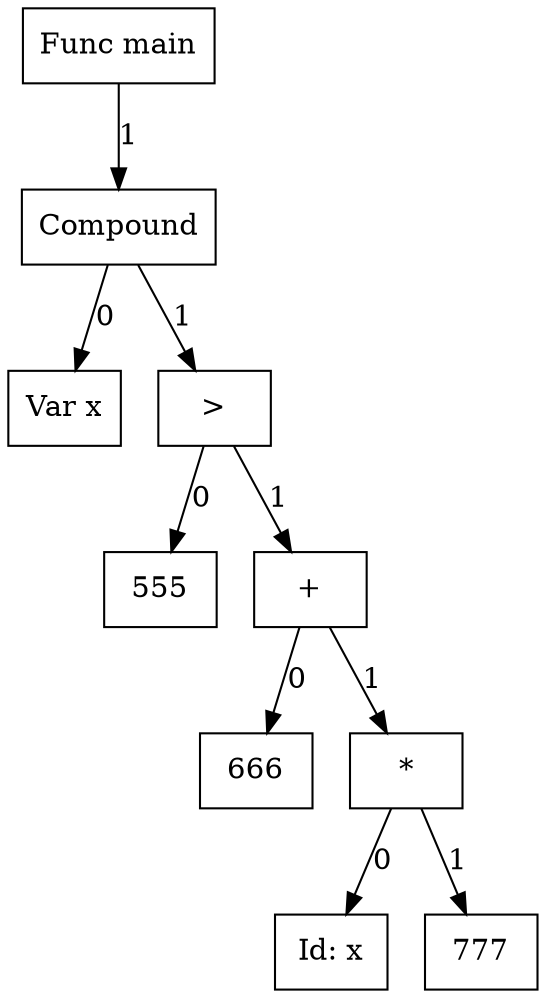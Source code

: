 digraph G {
node9 [label="Func main"; shape=box];
subgraph childNames_9 {
rankdir="LR"; rank="same"; ordering=out
node8 [label="Compound"; shape=box];
}

subgraph childPtrs_9 {
rankdir="TB";
node9 -> node8 [label="1"];
}

subgraph childNames_8 {
rankdir="LR"; rank="same"; ordering=out
node0 [label="Var x"; shape=box];
node7 [label=">"; shape=box];
}

subgraph childPtrs_8 {
rankdir="TB";
node8 -> node0 [label="0"];
node8 -> node7 [label="1"];
}

subgraph childNames_7 {
rankdir="LR"; rank="same"; ordering=out
node1 [label="555"; shape=box];
node6 [label="+"; shape=box];
}

subgraph childPtrs_7 {
rankdir="TB";
node7 -> node1 [label="0"];
node7 -> node6 [label="1"];
}

subgraph childNames_6 {
rankdir="LR"; rank="same"; ordering=out
node2 [label="666"; shape=box];
node5 [label="*"; shape=box];
}

subgraph childPtrs_6 {
rankdir="TB";
node6 -> node2 [label="0"];
node6 -> node5 [label="1"];
}

subgraph childNames_5 {
rankdir="LR"; rank="same"; ordering=out
node3 [label="Id: x"; shape=box];
node4 [label="777"; shape=box];
}

subgraph childPtrs_5 {
rankdir="TB";
node5 -> node3 [label="0"];
node5 -> node4 [label="1"];
}

}
